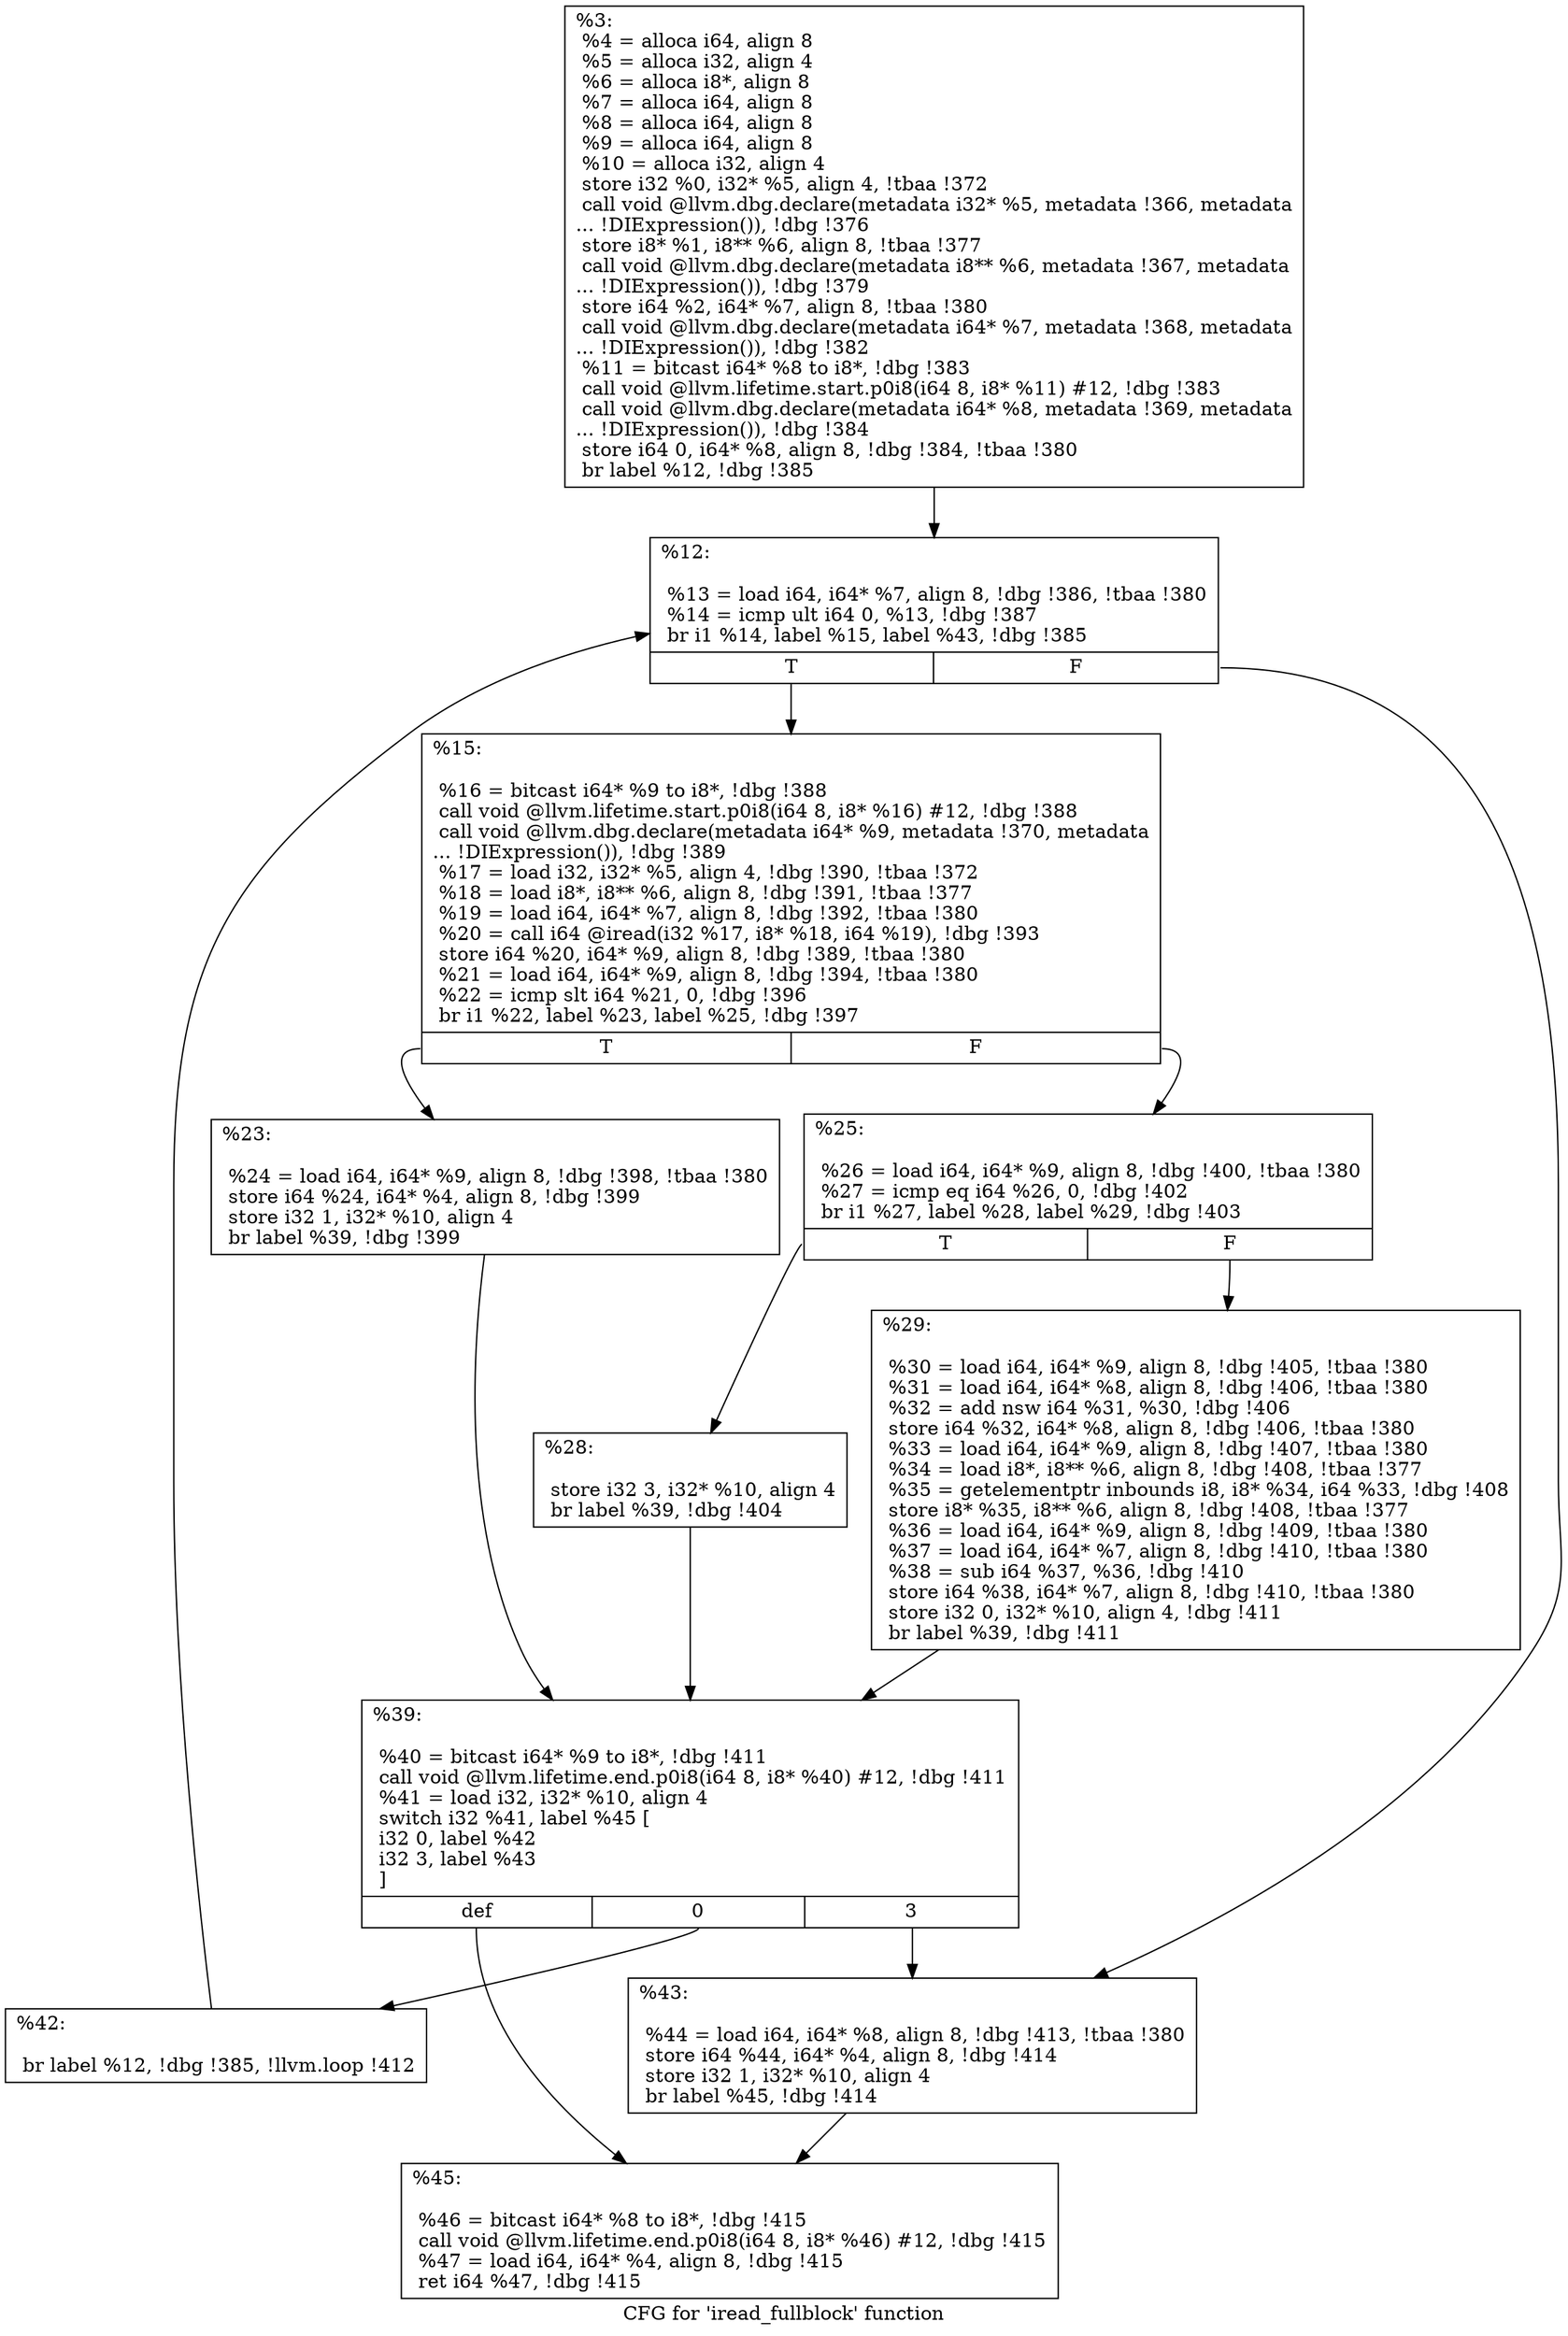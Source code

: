digraph "CFG for 'iread_fullblock' function" {
	label="CFG for 'iread_fullblock' function";

	Node0x242ce20 [shape=record,label="{%3:\l  %4 = alloca i64, align 8\l  %5 = alloca i32, align 4\l  %6 = alloca i8*, align 8\l  %7 = alloca i64, align 8\l  %8 = alloca i64, align 8\l  %9 = alloca i64, align 8\l  %10 = alloca i32, align 4\l  store i32 %0, i32* %5, align 4, !tbaa !372\l  call void @llvm.dbg.declare(metadata i32* %5, metadata !366, metadata\l... !DIExpression()), !dbg !376\l  store i8* %1, i8** %6, align 8, !tbaa !377\l  call void @llvm.dbg.declare(metadata i8** %6, metadata !367, metadata\l... !DIExpression()), !dbg !379\l  store i64 %2, i64* %7, align 8, !tbaa !380\l  call void @llvm.dbg.declare(metadata i64* %7, metadata !368, metadata\l... !DIExpression()), !dbg !382\l  %11 = bitcast i64* %8 to i8*, !dbg !383\l  call void @llvm.lifetime.start.p0i8(i64 8, i8* %11) #12, !dbg !383\l  call void @llvm.dbg.declare(metadata i64* %8, metadata !369, metadata\l... !DIExpression()), !dbg !384\l  store i64 0, i64* %8, align 8, !dbg !384, !tbaa !380\l  br label %12, !dbg !385\l}"];
	Node0x242ce20 -> Node0x243ce30;
	Node0x243ce30 [shape=record,label="{%12:\l\l  %13 = load i64, i64* %7, align 8, !dbg !386, !tbaa !380\l  %14 = icmp ult i64 0, %13, !dbg !387\l  br i1 %14, label %15, label %43, !dbg !385\l|{<s0>T|<s1>F}}"];
	Node0x243ce30:s0 -> Node0x243ce80;
	Node0x243ce30:s1 -> Node0x243d0b0;
	Node0x243ce80 [shape=record,label="{%15:\l\l  %16 = bitcast i64* %9 to i8*, !dbg !388\l  call void @llvm.lifetime.start.p0i8(i64 8, i8* %16) #12, !dbg !388\l  call void @llvm.dbg.declare(metadata i64* %9, metadata !370, metadata\l... !DIExpression()), !dbg !389\l  %17 = load i32, i32* %5, align 4, !dbg !390, !tbaa !372\l  %18 = load i8*, i8** %6, align 8, !dbg !391, !tbaa !377\l  %19 = load i64, i64* %7, align 8, !dbg !392, !tbaa !380\l  %20 = call i64 @iread(i32 %17, i8* %18, i64 %19), !dbg !393\l  store i64 %20, i64* %9, align 8, !dbg !389, !tbaa !380\l  %21 = load i64, i64* %9, align 8, !dbg !394, !tbaa !380\l  %22 = icmp slt i64 %21, 0, !dbg !396\l  br i1 %22, label %23, label %25, !dbg !397\l|{<s0>T|<s1>F}}"];
	Node0x243ce80:s0 -> Node0x243ced0;
	Node0x243ce80:s1 -> Node0x243cf20;
	Node0x243ced0 [shape=record,label="{%23:\l\l  %24 = load i64, i64* %9, align 8, !dbg !398, !tbaa !380\l  store i64 %24, i64* %4, align 8, !dbg !399\l  store i32 1, i32* %10, align 4\l  br label %39, !dbg !399\l}"];
	Node0x243ced0 -> Node0x243d010;
	Node0x243cf20 [shape=record,label="{%25:\l\l  %26 = load i64, i64* %9, align 8, !dbg !400, !tbaa !380\l  %27 = icmp eq i64 %26, 0, !dbg !402\l  br i1 %27, label %28, label %29, !dbg !403\l|{<s0>T|<s1>F}}"];
	Node0x243cf20:s0 -> Node0x243cf70;
	Node0x243cf20:s1 -> Node0x243cfc0;
	Node0x243cf70 [shape=record,label="{%28:\l\l  store i32 3, i32* %10, align 4\l  br label %39, !dbg !404\l}"];
	Node0x243cf70 -> Node0x243d010;
	Node0x243cfc0 [shape=record,label="{%29:\l\l  %30 = load i64, i64* %9, align 8, !dbg !405, !tbaa !380\l  %31 = load i64, i64* %8, align 8, !dbg !406, !tbaa !380\l  %32 = add nsw i64 %31, %30, !dbg !406\l  store i64 %32, i64* %8, align 8, !dbg !406, !tbaa !380\l  %33 = load i64, i64* %9, align 8, !dbg !407, !tbaa !380\l  %34 = load i8*, i8** %6, align 8, !dbg !408, !tbaa !377\l  %35 = getelementptr inbounds i8, i8* %34, i64 %33, !dbg !408\l  store i8* %35, i8** %6, align 8, !dbg !408, !tbaa !377\l  %36 = load i64, i64* %9, align 8, !dbg !409, !tbaa !380\l  %37 = load i64, i64* %7, align 8, !dbg !410, !tbaa !380\l  %38 = sub i64 %37, %36, !dbg !410\l  store i64 %38, i64* %7, align 8, !dbg !410, !tbaa !380\l  store i32 0, i32* %10, align 4, !dbg !411\l  br label %39, !dbg !411\l}"];
	Node0x243cfc0 -> Node0x243d010;
	Node0x243d010 [shape=record,label="{%39:\l\l  %40 = bitcast i64* %9 to i8*, !dbg !411\l  call void @llvm.lifetime.end.p0i8(i64 8, i8* %40) #12, !dbg !411\l  %41 = load i32, i32* %10, align 4\l  switch i32 %41, label %45 [\l    i32 0, label %42\l    i32 3, label %43\l  ]\l|{<s0>def|<s1>0|<s2>3}}"];
	Node0x243d010:s0 -> Node0x243d100;
	Node0x243d010:s1 -> Node0x243d060;
	Node0x243d010:s2 -> Node0x243d0b0;
	Node0x243d060 [shape=record,label="{%42:\l\l  br label %12, !dbg !385, !llvm.loop !412\l}"];
	Node0x243d060 -> Node0x243ce30;
	Node0x243d0b0 [shape=record,label="{%43:\l\l  %44 = load i64, i64* %8, align 8, !dbg !413, !tbaa !380\l  store i64 %44, i64* %4, align 8, !dbg !414\l  store i32 1, i32* %10, align 4\l  br label %45, !dbg !414\l}"];
	Node0x243d0b0 -> Node0x243d100;
	Node0x243d100 [shape=record,label="{%45:\l\l  %46 = bitcast i64* %8 to i8*, !dbg !415\l  call void @llvm.lifetime.end.p0i8(i64 8, i8* %46) #12, !dbg !415\l  %47 = load i64, i64* %4, align 8, !dbg !415\l  ret i64 %47, !dbg !415\l}"];
}
